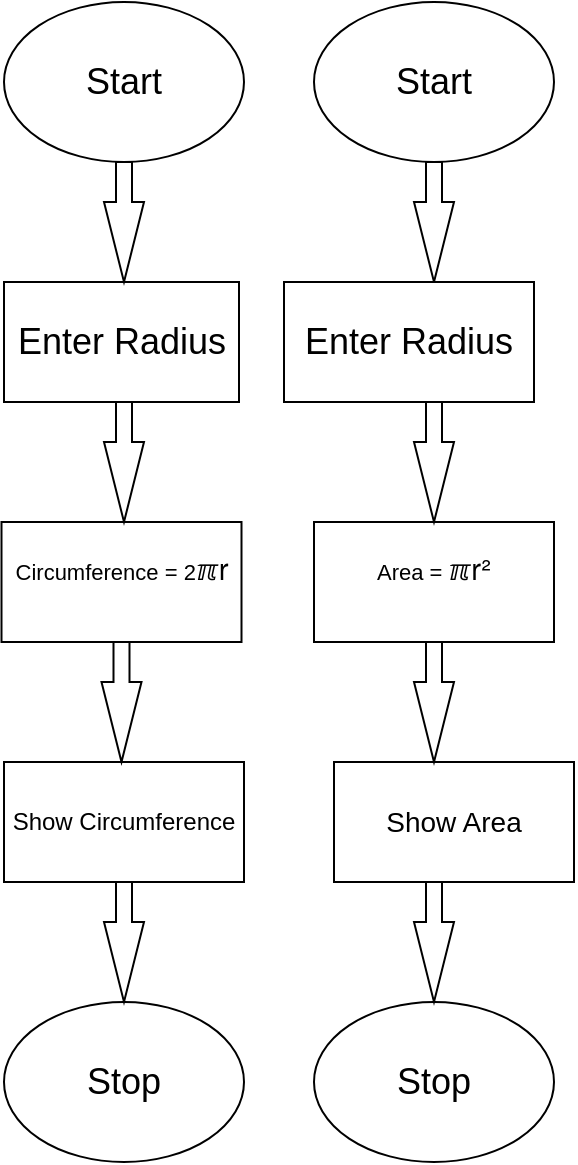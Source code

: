 <mxfile version="14.4.2" type="github">
  <diagram id="uKeBXFr9ePfVwxBIw0f9" name="Page-1">
    <mxGraphModel dx="1422" dy="762" grid="1" gridSize="10" guides="1" tooltips="1" connect="1" arrows="1" fold="1" page="1" pageScale="1" pageWidth="850" pageHeight="1100" math="0" shadow="0">
      <root>
        <mxCell id="0" />
        <mxCell id="1" parent="0" />
        <mxCell id="jNXJlrop_OGe3CUt8n3I-1" value="&lt;font style=&quot;font-size: 18px&quot;&gt;Start&lt;/font&gt;" style="ellipse;whiteSpace=wrap;html=1;" parent="1" vertex="1">
          <mxGeometry x="315" width="120" height="80" as="geometry" />
        </mxCell>
        <mxCell id="jNXJlrop_OGe3CUt8n3I-2" value="&lt;font style=&quot;font-size: 18px&quot;&gt;Enter Radius&lt;/font&gt;" style="rounded=0;whiteSpace=wrap;html=1;" parent="1" vertex="1">
          <mxGeometry x="315" y="140" width="117.5" height="60" as="geometry" />
        </mxCell>
        <mxCell id="jNXJlrop_OGe3CUt8n3I-3" value="&lt;font style=&quot;font-size: 11px&quot;&gt;Circumference = 2&lt;span id=&quot;docs-internal-guid-28d19eb8-7fff-136f-90b2-225c098e7ec0&quot;&gt;&lt;span style=&quot;font-size: 11pt ; font-family: &amp;#34;helvetica neue&amp;#34; , sans-serif ; background-color: transparent ; vertical-align: baseline&quot;&gt;ℼr&lt;/span&gt;&lt;/span&gt;&lt;br&gt;&lt;/font&gt;&amp;nbsp;" style="rounded=0;whiteSpace=wrap;html=1;" parent="1" vertex="1">
          <mxGeometry x="313.75" y="260" width="120" height="60" as="geometry" />
        </mxCell>
        <mxCell id="jNXJlrop_OGe3CUt8n3I-4" value="&lt;font style=&quot;font-size: 11px&quot;&gt;Area =&amp;nbsp;&lt;span id=&quot;docs-internal-guid-28d19eb8-7fff-136f-90b2-225c098e7ec0&quot;&gt;&lt;span style=&quot;font-size: 11pt ; font-family: &amp;#34;helvetica neue&amp;#34; , sans-serif ; background-color: transparent ; vertical-align: baseline&quot;&gt;ℼr&lt;/span&gt;&lt;/span&gt;&lt;span id=&quot;docs-internal-guid-556edd80-7fff-b18d-36ab-085abfa33c51&quot;&gt;&lt;span style=&quot;font-size: 11pt ; font-family: &amp;#34;helvetica neue&amp;#34; , sans-serif ; background-color: transparent ; vertical-align: baseline&quot;&gt;²&lt;/span&gt;&lt;/span&gt;&lt;br&gt;&amp;nbsp;&lt;/font&gt;" style="rounded=0;whiteSpace=wrap;html=1;" parent="1" vertex="1">
          <mxGeometry x="470" y="260" width="120" height="60" as="geometry" />
        </mxCell>
        <mxCell id="jNXJlrop_OGe3CUt8n3I-5" value="Show Circumference" style="rounded=0;whiteSpace=wrap;html=1;" parent="1" vertex="1">
          <mxGeometry x="315" y="380" width="120" height="60" as="geometry" />
        </mxCell>
        <mxCell id="jNXJlrop_OGe3CUt8n3I-6" value="&lt;font style=&quot;font-size: 14px&quot;&gt;Show Area&lt;/font&gt;" style="rounded=0;whiteSpace=wrap;html=1;" parent="1" vertex="1">
          <mxGeometry x="480" y="380" width="120" height="60" as="geometry" />
        </mxCell>
        <mxCell id="jNXJlrop_OGe3CUt8n3I-7" value="&lt;font style=&quot;font-size: 18px&quot;&gt;Stop&lt;/font&gt;" style="ellipse;whiteSpace=wrap;html=1;" parent="1" vertex="1">
          <mxGeometry x="315" y="500" width="120" height="80" as="geometry" />
        </mxCell>
        <mxCell id="jNXJlrop_OGe3CUt8n3I-8" value="&lt;font style=&quot;font-size: 18px&quot;&gt;Stop&lt;/font&gt;" style="ellipse;whiteSpace=wrap;html=1;" parent="1" vertex="1">
          <mxGeometry x="470" y="500" width="120" height="80" as="geometry" />
        </mxCell>
        <mxCell id="jNXJlrop_OGe3CUt8n3I-15" value="" style="html=1;shadow=0;dashed=0;align=center;verticalAlign=middle;shape=mxgraph.arrows2.arrow;dy=0.6;dx=40;direction=south;notch=0;" parent="1" vertex="1">
          <mxGeometry x="520" y="80" width="20" height="60" as="geometry" />
        </mxCell>
        <mxCell id="jNXJlrop_OGe3CUt8n3I-18" value="" style="html=1;shadow=0;dashed=0;align=center;verticalAlign=middle;shape=mxgraph.arrows2.arrow;dy=0.6;dx=40;direction=south;notch=0;" parent="1" vertex="1">
          <mxGeometry x="365" y="80" width="20" height="60" as="geometry" />
        </mxCell>
        <mxCell id="jNXJlrop_OGe3CUt8n3I-19" value="" style="html=1;shadow=0;dashed=0;align=center;verticalAlign=middle;shape=mxgraph.arrows2.arrow;dy=0.6;dx=40;direction=south;notch=0;" parent="1" vertex="1">
          <mxGeometry x="520" y="200" width="20" height="60" as="geometry" />
        </mxCell>
        <mxCell id="jNXJlrop_OGe3CUt8n3I-20" value="" style="html=1;shadow=0;dashed=0;align=center;verticalAlign=middle;shape=mxgraph.arrows2.arrow;dy=0.6;dx=40;direction=south;notch=0;" parent="1" vertex="1">
          <mxGeometry x="365" y="200" width="20" height="60" as="geometry" />
        </mxCell>
        <mxCell id="jNXJlrop_OGe3CUt8n3I-21" value="" style="html=1;shadow=0;dashed=0;align=center;verticalAlign=middle;shape=mxgraph.arrows2.arrow;dy=0.6;dx=40;direction=south;notch=0;" parent="1" vertex="1">
          <mxGeometry x="520" y="320" width="20" height="60" as="geometry" />
        </mxCell>
        <mxCell id="yZuP05QT-5Sl7EvDEvFk-1" value="&lt;font style=&quot;font-size: 18px&quot;&gt;Enter Radius&lt;/font&gt;" style="rounded=0;whiteSpace=wrap;html=1;" vertex="1" parent="1">
          <mxGeometry x="455" y="140" width="125" height="60" as="geometry" />
        </mxCell>
        <mxCell id="yZuP05QT-5Sl7EvDEvFk-3" value="&lt;font style=&quot;font-size: 18px&quot;&gt;Start&lt;/font&gt;" style="ellipse;whiteSpace=wrap;html=1;" vertex="1" parent="1">
          <mxGeometry x="470" width="120" height="80" as="geometry" />
        </mxCell>
        <mxCell id="yZuP05QT-5Sl7EvDEvFk-10" value="" style="html=1;shadow=0;dashed=0;align=center;verticalAlign=middle;shape=mxgraph.arrows2.arrow;dy=0.6;dx=40;direction=south;notch=0;" vertex="1" parent="1">
          <mxGeometry x="363.75" y="320" width="20" height="60" as="geometry" />
        </mxCell>
        <mxCell id="yZuP05QT-5Sl7EvDEvFk-11" value="" style="html=1;shadow=0;dashed=0;align=center;verticalAlign=middle;shape=mxgraph.arrows2.arrow;dy=0.6;dx=40;direction=south;notch=0;" vertex="1" parent="1">
          <mxGeometry x="365" y="440" width="20" height="60" as="geometry" />
        </mxCell>
        <mxCell id="yZuP05QT-5Sl7EvDEvFk-12" value="" style="html=1;shadow=0;dashed=0;align=center;verticalAlign=middle;shape=mxgraph.arrows2.arrow;dy=0.6;dx=40;direction=south;notch=0;" vertex="1" parent="1">
          <mxGeometry x="520" y="440" width="20" height="60" as="geometry" />
        </mxCell>
      </root>
    </mxGraphModel>
  </diagram>
</mxfile>
